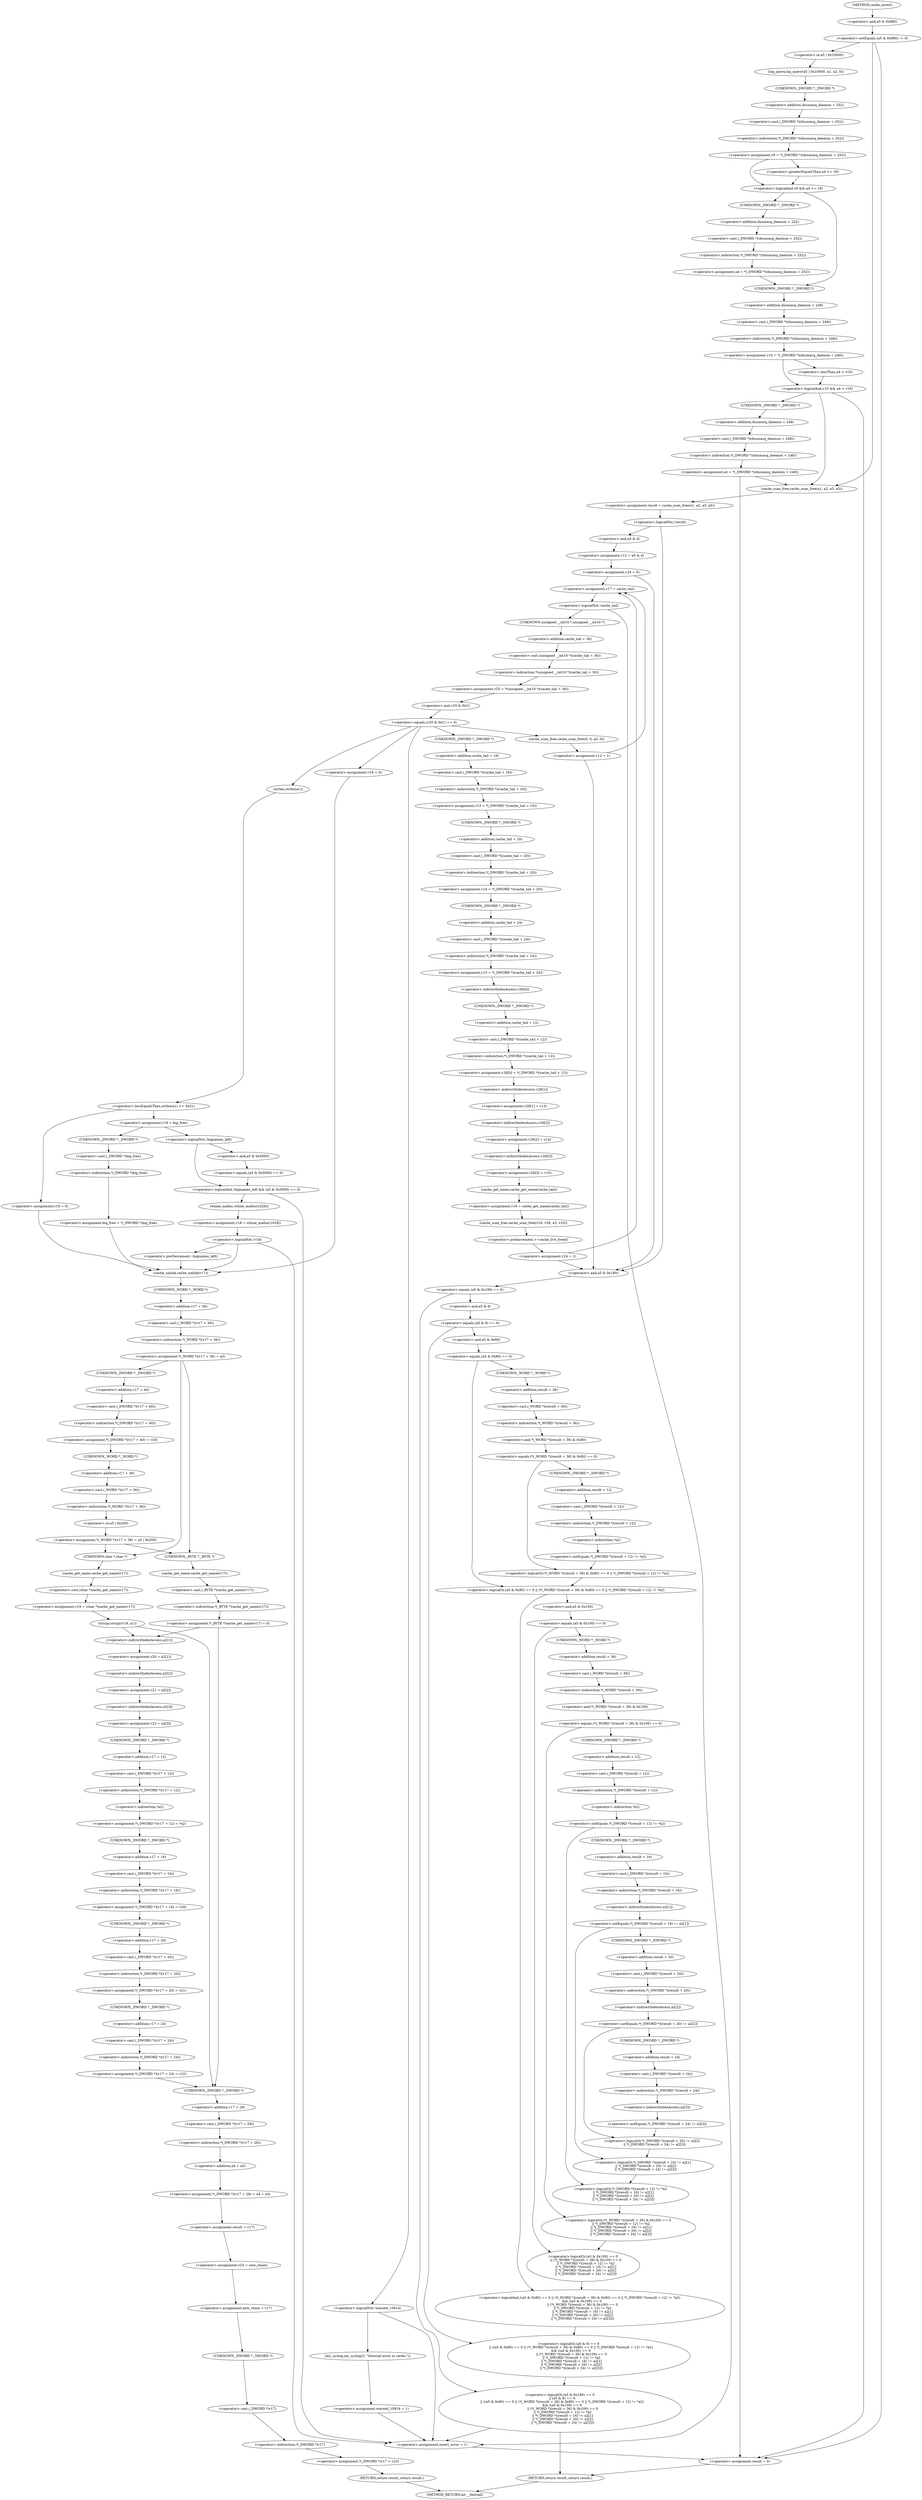 digraph cache_insert {  
"1000145" [label = "(<operator>.notEquals,(a5 & 0x980) != 0)" ]
"1000146" [label = "(<operator>.and,a5 & 0x980)" ]
"1000151" [label = "(log_query,log_query(a5 | 0x10000, a1, a2, 0))" ]
"1000152" [label = "(<operator>.or,a5 | 0x10000)" ]
"1000158" [label = "(<operator>.assignment,v9 = *(_DWORD *)(dnsmasq_daemon + 252))" ]
"1000160" [label = "(<operator>.indirection,*(_DWORD *)(dnsmasq_daemon + 252))" ]
"1000161" [label = "(<operator>.cast,(_DWORD *)(dnsmasq_daemon + 252))" ]
"1000162" [label = "(UNKNOWN,_DWORD *,_DWORD *)" ]
"1000163" [label = "(<operator>.addition,dnsmasq_daemon + 252)" ]
"1000167" [label = "(<operator>.logicalAnd,v9 && a4 >= v9)" ]
"1000169" [label = "(<operator>.greaterEqualsThan,a4 >= v9)" ]
"1000172" [label = "(<operator>.assignment,a4 = *(_DWORD *)(dnsmasq_daemon + 252))" ]
"1000174" [label = "(<operator>.indirection,*(_DWORD *)(dnsmasq_daemon + 252))" ]
"1000175" [label = "(<operator>.cast,(_DWORD *)(dnsmasq_daemon + 252))" ]
"1000176" [label = "(UNKNOWN,_DWORD *,_DWORD *)" ]
"1000177" [label = "(<operator>.addition,dnsmasq_daemon + 252)" ]
"1000180" [label = "(<operator>.assignment,v10 = *(_DWORD *)(dnsmasq_daemon + 248))" ]
"1000182" [label = "(<operator>.indirection,*(_DWORD *)(dnsmasq_daemon + 248))" ]
"1000183" [label = "(<operator>.cast,(_DWORD *)(dnsmasq_daemon + 248))" ]
"1000184" [label = "(UNKNOWN,_DWORD *,_DWORD *)" ]
"1000185" [label = "(<operator>.addition,dnsmasq_daemon + 248)" ]
"1000189" [label = "(<operator>.logicalAnd,v10 && a4 < v10)" ]
"1000191" [label = "(<operator>.lessThan,a4 < v10)" ]
"1000194" [label = "(<operator>.assignment,a4 = *(_DWORD *)(dnsmasq_daemon + 248))" ]
"1000196" [label = "(<operator>.indirection,*(_DWORD *)(dnsmasq_daemon + 248))" ]
"1000197" [label = "(<operator>.cast,(_DWORD *)(dnsmasq_daemon + 248))" ]
"1000198" [label = "(UNKNOWN,_DWORD *,_DWORD *)" ]
"1000199" [label = "(<operator>.addition,dnsmasq_daemon + 248)" ]
"1000205" [label = "(<operator>.assignment,result = cache_scan_free(a1, a2, a3, a5))" ]
"1000207" [label = "(cache_scan_free,cache_scan_free(a1, a2, a3, a5))" ]
"1000213" [label = "(<operator>.logicalNot,!result)" ]
"1000216" [label = "(<operator>.assignment,v12 = a5 & 4)" ]
"1000218" [label = "(<operator>.and,a5 & 4)" ]
"1000221" [label = "(<operator>.assignment,v24 = 0)" ]
"1000227" [label = "(<operator>.assignment,v17 = cache_tail)" ]
"1000231" [label = "(<operator>.logicalNot,!cache_tail)" ]
"1000234" [label = "(<operator>.assignment,v25 = *(unsigned __int16 *)(cache_tail + 36))" ]
"1000236" [label = "(<operator>.indirection,*(unsigned __int16 *)(cache_tail + 36))" ]
"1000237" [label = "(<operator>.cast,(unsigned __int16 *)(cache_tail + 36))" ]
"1000238" [label = "(UNKNOWN,unsigned __int16 *,unsigned __int16 *)" ]
"1000239" [label = "(<operator>.addition,cache_tail + 36)" ]
"1000243" [label = "(<operator>.equals,(v25 & 0xC) == 0)" ]
"1000244" [label = "(<operator>.and,v25 & 0xC)" ]
"1000253" [label = "(<operator>.lessEqualsThan,strlen(a1) <= 0x31)" ]
"1000254" [label = "(strlen,strlen(a1))" ]
"1000258" [label = "(<operator>.assignment,v18 = 0)" ]
"1000263" [label = "(<operator>.assignment,v18 = big_free)" ]
"1000269" [label = "(<operator>.assignment,big_free = *(_DWORD *)big_free)" ]
"1000271" [label = "(<operator>.indirection,*(_DWORD *)big_free)" ]
"1000272" [label = "(<operator>.cast,(_DWORD *)big_free)" ]
"1000273" [label = "(UNKNOWN,_DWORD *,_DWORD *)" ]
"1000278" [label = "(<operator>.logicalAnd,!bignames_left && (a5 & 0x5000) == 0)" ]
"1000279" [label = "(<operator>.logicalNot,!bignames_left)" ]
"1000281" [label = "(<operator>.equals,(a5 & 0x5000) == 0)" ]
"1000282" [label = "(<operator>.and,a5 & 0x5000)" ]
"1000287" [label = "(<operator>.assignment,v18 = whine_malloc(1028))" ]
"1000289" [label = "(whine_malloc,whine_malloc(1028))" ]
"1000292" [label = "(<operator>.logicalNot,!v18)" ]
"1000297" [label = "(<operator>.preDecrement,--bignames_left)" ]
"1000301" [label = "(<operator>.assignment,v18 = 0)" ]
"1000304" [label = "(cache_unlink,cache_unlink(v17))" ]
"1000306" [label = "(<operator>.assignment,*(_WORD *)(v17 + 36) = a5)" ]
"1000307" [label = "(<operator>.indirection,*(_WORD *)(v17 + 36))" ]
"1000308" [label = "(<operator>.cast,(_WORD *)(v17 + 36))" ]
"1000309" [label = "(UNKNOWN,_WORD *,_WORD *)" ]
"1000310" [label = "(<operator>.addition,v17 + 36)" ]
"1000317" [label = "(<operator>.assignment,*(_DWORD *)(v17 + 40) = v18)" ]
"1000318" [label = "(<operator>.indirection,*(_DWORD *)(v17 + 40))" ]
"1000319" [label = "(<operator>.cast,(_DWORD *)(v17 + 40))" ]
"1000320" [label = "(UNKNOWN,_DWORD *,_DWORD *)" ]
"1000321" [label = "(<operator>.addition,v17 + 40)" ]
"1000325" [label = "(<operator>.assignment,*(_WORD *)(v17 + 36) = a5 | 0x200)" ]
"1000326" [label = "(<operator>.indirection,*(_WORD *)(v17 + 36))" ]
"1000327" [label = "(<operator>.cast,(_WORD *)(v17 + 36))" ]
"1000328" [label = "(UNKNOWN,_WORD *,_WORD *)" ]
"1000329" [label = "(<operator>.addition,v17 + 36)" ]
"1000332" [label = "(<operator>.or,a5 | 0x200)" ]
"1000338" [label = "(<operator>.assignment,v19 = (char *)cache_get_name(v17))" ]
"1000340" [label = "(<operator>.cast,(char *)cache_get_name(v17))" ]
"1000341" [label = "(UNKNOWN,char *,char *)" ]
"1000342" [label = "(cache_get_name,cache_get_name(v17))" ]
"1000344" [label = "(strcpy,strcpy(v19, a1))" ]
"1000349" [label = "(<operator>.assignment,*(_BYTE *)cache_get_name(v17) = 0)" ]
"1000350" [label = "(<operator>.indirection,*(_BYTE *)cache_get_name(v17))" ]
"1000351" [label = "(<operator>.cast,(_BYTE *)cache_get_name(v17))" ]
"1000352" [label = "(UNKNOWN,_BYTE *,_BYTE *)" ]
"1000353" [label = "(cache_get_name,cache_get_name(v17))" ]
"1000359" [label = "(<operator>.assignment,v20 = a2[1])" ]
"1000361" [label = "(<operator>.indirectIndexAccess,a2[1])" ]
"1000364" [label = "(<operator>.assignment,v21 = a2[2])" ]
"1000366" [label = "(<operator>.indirectIndexAccess,a2[2])" ]
"1000369" [label = "(<operator>.assignment,v22 = a2[3])" ]
"1000371" [label = "(<operator>.indirectIndexAccess,a2[3])" ]
"1000374" [label = "(<operator>.assignment,*(_DWORD *)(v17 + 12) = *a2)" ]
"1000375" [label = "(<operator>.indirection,*(_DWORD *)(v17 + 12))" ]
"1000376" [label = "(<operator>.cast,(_DWORD *)(v17 + 12))" ]
"1000377" [label = "(UNKNOWN,_DWORD *,_DWORD *)" ]
"1000378" [label = "(<operator>.addition,v17 + 12)" ]
"1000381" [label = "(<operator>.indirection,*a2)" ]
"1000383" [label = "(<operator>.assignment,*(_DWORD *)(v17 + 16) = v20)" ]
"1000384" [label = "(<operator>.indirection,*(_DWORD *)(v17 + 16))" ]
"1000385" [label = "(<operator>.cast,(_DWORD *)(v17 + 16))" ]
"1000386" [label = "(UNKNOWN,_DWORD *,_DWORD *)" ]
"1000387" [label = "(<operator>.addition,v17 + 16)" ]
"1000391" [label = "(<operator>.assignment,*(_DWORD *)(v17 + 20) = v21)" ]
"1000392" [label = "(<operator>.indirection,*(_DWORD *)(v17 + 20))" ]
"1000393" [label = "(<operator>.cast,(_DWORD *)(v17 + 20))" ]
"1000394" [label = "(UNKNOWN,_DWORD *,_DWORD *)" ]
"1000395" [label = "(<operator>.addition,v17 + 20)" ]
"1000399" [label = "(<operator>.assignment,*(_DWORD *)(v17 + 24) = v22)" ]
"1000400" [label = "(<operator>.indirection,*(_DWORD *)(v17 + 24))" ]
"1000401" [label = "(<operator>.cast,(_DWORD *)(v17 + 24))" ]
"1000402" [label = "(UNKNOWN,_DWORD *,_DWORD *)" ]
"1000403" [label = "(<operator>.addition,v17 + 24)" ]
"1000407" [label = "(<operator>.assignment,*(_DWORD *)(v17 + 28) = a4 + a3)" ]
"1000408" [label = "(<operator>.indirection,*(_DWORD *)(v17 + 28))" ]
"1000409" [label = "(<operator>.cast,(_DWORD *)(v17 + 28))" ]
"1000410" [label = "(UNKNOWN,_DWORD *,_DWORD *)" ]
"1000411" [label = "(<operator>.addition,v17 + 28)" ]
"1000414" [label = "(<operator>.addition,a4 + a3)" ]
"1000417" [label = "(<operator>.assignment,result = v17)" ]
"1000420" [label = "(<operator>.assignment,v23 = new_chain)" ]
"1000423" [label = "(<operator>.assignment,new_chain = v17)" ]
"1000426" [label = "(<operator>.assignment,*(_DWORD *)v17 = v23)" ]
"1000427" [label = "(<operator>.indirection,*(_DWORD *)v17)" ]
"1000428" [label = "(<operator>.cast,(_DWORD *)v17)" ]
"1000429" [label = "(UNKNOWN,_DWORD *,_DWORD *)" ]
"1000432" [label = "(RETURN,return result;,return result;)" ]
"1000438" [label = "(<operator>.logicalNot,!warned_10914)" ]
"1000441" [label = "(my_syslog,my_syslog(3, \"Internal error in cache.\"))" ]
"1000444" [label = "(<operator>.assignment,warned_10914 = 1)" ]
"1000451" [label = "(<operator>.assignment,v13 = *(_DWORD *)(cache_tail + 16))" ]
"1000453" [label = "(<operator>.indirection,*(_DWORD *)(cache_tail + 16))" ]
"1000454" [label = "(<operator>.cast,(_DWORD *)(cache_tail + 16))" ]
"1000455" [label = "(UNKNOWN,_DWORD *,_DWORD *)" ]
"1000456" [label = "(<operator>.addition,cache_tail + 16)" ]
"1000459" [label = "(<operator>.assignment,v14 = *(_DWORD *)(cache_tail + 20))" ]
"1000461" [label = "(<operator>.indirection,*(_DWORD *)(cache_tail + 20))" ]
"1000462" [label = "(<operator>.cast,(_DWORD *)(cache_tail + 20))" ]
"1000463" [label = "(UNKNOWN,_DWORD *,_DWORD *)" ]
"1000464" [label = "(<operator>.addition,cache_tail + 20)" ]
"1000467" [label = "(<operator>.assignment,v15 = *(_DWORD *)(cache_tail + 24))" ]
"1000469" [label = "(<operator>.indirection,*(_DWORD *)(cache_tail + 24))" ]
"1000470" [label = "(<operator>.cast,(_DWORD *)(cache_tail + 24))" ]
"1000471" [label = "(UNKNOWN,_DWORD *,_DWORD *)" ]
"1000472" [label = "(<operator>.addition,cache_tail + 24)" ]
"1000475" [label = "(<operator>.assignment,v26[0] = *(_DWORD *)(cache_tail + 12))" ]
"1000476" [label = "(<operator>.indirectIndexAccess,v26[0])" ]
"1000479" [label = "(<operator>.indirection,*(_DWORD *)(cache_tail + 12))" ]
"1000480" [label = "(<operator>.cast,(_DWORD *)(cache_tail + 12))" ]
"1000481" [label = "(UNKNOWN,_DWORD *,_DWORD *)" ]
"1000482" [label = "(<operator>.addition,cache_tail + 12)" ]
"1000485" [label = "(<operator>.assignment,v26[1] = v13)" ]
"1000486" [label = "(<operator>.indirectIndexAccess,v26[1])" ]
"1000490" [label = "(<operator>.assignment,v26[2] = v14)" ]
"1000491" [label = "(<operator>.indirectIndexAccess,v26[2])" ]
"1000495" [label = "(<operator>.assignment,v26[3] = v15)" ]
"1000496" [label = "(<operator>.indirectIndexAccess,v26[3])" ]
"1000500" [label = "(<operator>.assignment,v16 = cache_get_name(cache_tail))" ]
"1000502" [label = "(cache_get_name,cache_get_name(cache_tail))" ]
"1000504" [label = "(cache_scan_free,cache_scan_free(v16, v26, a3, v25))" ]
"1000509" [label = "(<operator>.preIncrement,++cache_live_freed)" ]
"1000511" [label = "(<operator>.assignment,v24 = 1)" ]
"1000516" [label = "(cache_scan_free,cache_scan_free(0, 0, a3, 0))" ]
"1000521" [label = "(<operator>.assignment,v12 = 1)" ]
"1000525" [label = "(<operator>.logicalOr,(a5 & 0x180) == 0\n    || (a5 & 8) == 0\n    || ((a5 & 0x80) == 0 || (*(_WORD *)(result + 36) & 0x80) == 0 || *(_DWORD *)(result + 12) != *a2)\n    && ((a5 & 0x100) == 0\n     || (*(_WORD *)(result + 36) & 0x100) == 0\n     || *(_DWORD *)(result + 12) != *a2\n     || *(_DWORD *)(result + 16) != a2[1]\n     || *(_DWORD *)(result + 20) != a2[2]\n     || *(_DWORD *)(result + 24) != a2[3]))" ]
"1000526" [label = "(<operator>.equals,(a5 & 0x180) == 0)" ]
"1000527" [label = "(<operator>.and,a5 & 0x180)" ]
"1000531" [label = "(<operator>.logicalOr,(a5 & 8) == 0\n    || ((a5 & 0x80) == 0 || (*(_WORD *)(result + 36) & 0x80) == 0 || *(_DWORD *)(result + 12) != *a2)\n    && ((a5 & 0x100) == 0\n     || (*(_WORD *)(result + 36) & 0x100) == 0\n     || *(_DWORD *)(result + 12) != *a2\n     || *(_DWORD *)(result + 16) != a2[1]\n     || *(_DWORD *)(result + 20) != a2[2]\n     || *(_DWORD *)(result + 24) != a2[3]))" ]
"1000532" [label = "(<operator>.equals,(a5 & 8) == 0)" ]
"1000533" [label = "(<operator>.and,a5 & 8)" ]
"1000537" [label = "(<operator>.logicalAnd,((a5 & 0x80) == 0 || (*(_WORD *)(result + 36) & 0x80) == 0 || *(_DWORD *)(result + 12) != *a2)\n    && ((a5 & 0x100) == 0\n     || (*(_WORD *)(result + 36) & 0x100) == 0\n     || *(_DWORD *)(result + 12) != *a2\n     || *(_DWORD *)(result + 16) != a2[1]\n     || *(_DWORD *)(result + 20) != a2[2]\n     || *(_DWORD *)(result + 24) != a2[3]))" ]
"1000538" [label = "(<operator>.logicalOr,(a5 & 0x80) == 0 || (*(_WORD *)(result + 36) & 0x80) == 0 || *(_DWORD *)(result + 12) != *a2)" ]
"1000539" [label = "(<operator>.equals,(a5 & 0x80) == 0)" ]
"1000540" [label = "(<operator>.and,a5 & 0x80)" ]
"1000544" [label = "(<operator>.logicalOr,(*(_WORD *)(result + 36) & 0x80) == 0 || *(_DWORD *)(result + 12) != *a2)" ]
"1000545" [label = "(<operator>.equals,(*(_WORD *)(result + 36) & 0x80) == 0)" ]
"1000546" [label = "(<operator>.and,*(_WORD *)(result + 36) & 0x80)" ]
"1000547" [label = "(<operator>.indirection,*(_WORD *)(result + 36))" ]
"1000548" [label = "(<operator>.cast,(_WORD *)(result + 36))" ]
"1000549" [label = "(UNKNOWN,_WORD *,_WORD *)" ]
"1000550" [label = "(<operator>.addition,result + 36)" ]
"1000555" [label = "(<operator>.notEquals,*(_DWORD *)(result + 12) != *a2)" ]
"1000556" [label = "(<operator>.indirection,*(_DWORD *)(result + 12))" ]
"1000557" [label = "(<operator>.cast,(_DWORD *)(result + 12))" ]
"1000558" [label = "(UNKNOWN,_DWORD *,_DWORD *)" ]
"1000559" [label = "(<operator>.addition,result + 12)" ]
"1000562" [label = "(<operator>.indirection,*a2)" ]
"1000564" [label = "(<operator>.logicalOr,(a5 & 0x100) == 0\n     || (*(_WORD *)(result + 36) & 0x100) == 0\n     || *(_DWORD *)(result + 12) != *a2\n     || *(_DWORD *)(result + 16) != a2[1]\n     || *(_DWORD *)(result + 20) != a2[2]\n     || *(_DWORD *)(result + 24) != a2[3])" ]
"1000565" [label = "(<operator>.equals,(a5 & 0x100) == 0)" ]
"1000566" [label = "(<operator>.and,a5 & 0x100)" ]
"1000570" [label = "(<operator>.logicalOr,(*(_WORD *)(result + 36) & 0x100) == 0\n     || *(_DWORD *)(result + 12) != *a2\n     || *(_DWORD *)(result + 16) != a2[1]\n     || *(_DWORD *)(result + 20) != a2[2]\n     || *(_DWORD *)(result + 24) != a2[3])" ]
"1000571" [label = "(<operator>.equals,(*(_WORD *)(result + 36) & 0x100) == 0)" ]
"1000572" [label = "(<operator>.and,*(_WORD *)(result + 36) & 0x100)" ]
"1000573" [label = "(<operator>.indirection,*(_WORD *)(result + 36))" ]
"1000574" [label = "(<operator>.cast,(_WORD *)(result + 36))" ]
"1000575" [label = "(UNKNOWN,_WORD *,_WORD *)" ]
"1000576" [label = "(<operator>.addition,result + 36)" ]
"1000581" [label = "(<operator>.logicalOr,*(_DWORD *)(result + 12) != *a2\n     || *(_DWORD *)(result + 16) != a2[1]\n     || *(_DWORD *)(result + 20) != a2[2]\n     || *(_DWORD *)(result + 24) != a2[3])" ]
"1000582" [label = "(<operator>.notEquals,*(_DWORD *)(result + 12) != *a2)" ]
"1000583" [label = "(<operator>.indirection,*(_DWORD *)(result + 12))" ]
"1000584" [label = "(<operator>.cast,(_DWORD *)(result + 12))" ]
"1000585" [label = "(UNKNOWN,_DWORD *,_DWORD *)" ]
"1000586" [label = "(<operator>.addition,result + 12)" ]
"1000589" [label = "(<operator>.indirection,*a2)" ]
"1000591" [label = "(<operator>.logicalOr,*(_DWORD *)(result + 16) != a2[1]\n     || *(_DWORD *)(result + 20) != a2[2]\n     || *(_DWORD *)(result + 24) != a2[3])" ]
"1000592" [label = "(<operator>.notEquals,*(_DWORD *)(result + 16) != a2[1])" ]
"1000593" [label = "(<operator>.indirection,*(_DWORD *)(result + 16))" ]
"1000594" [label = "(<operator>.cast,(_DWORD *)(result + 16))" ]
"1000595" [label = "(UNKNOWN,_DWORD *,_DWORD *)" ]
"1000596" [label = "(<operator>.addition,result + 16)" ]
"1000599" [label = "(<operator>.indirectIndexAccess,a2[1])" ]
"1000602" [label = "(<operator>.logicalOr,*(_DWORD *)(result + 20) != a2[2]\n     || *(_DWORD *)(result + 24) != a2[3])" ]
"1000603" [label = "(<operator>.notEquals,*(_DWORD *)(result + 20) != a2[2])" ]
"1000604" [label = "(<operator>.indirection,*(_DWORD *)(result + 20))" ]
"1000605" [label = "(<operator>.cast,(_DWORD *)(result + 20))" ]
"1000606" [label = "(UNKNOWN,_DWORD *,_DWORD *)" ]
"1000607" [label = "(<operator>.addition,result + 20)" ]
"1000610" [label = "(<operator>.indirectIndexAccess,a2[2])" ]
"1000613" [label = "(<operator>.notEquals,*(_DWORD *)(result + 24) != a2[3])" ]
"1000614" [label = "(<operator>.indirection,*(_DWORD *)(result + 24))" ]
"1000615" [label = "(<operator>.cast,(_DWORD *)(result + 24))" ]
"1000616" [label = "(UNKNOWN,_DWORD *,_DWORD *)" ]
"1000617" [label = "(<operator>.addition,result + 24)" ]
"1000620" [label = "(<operator>.indirectIndexAccess,a2[3])" ]
"1000625" [label = "(<operator>.assignment,insert_error = 1)" ]
"1000629" [label = "(<operator>.assignment,result = 0)" ]
"1000632" [label = "(RETURN,return result;,return result;)" ]
"1000119" [label = "(METHOD,cache_insert)" ]
"1000634" [label = "(METHOD_RETURN,int __fastcall)" ]
  "1000145" -> "1000152" 
  "1000145" -> "1000629" 
  "1000145" -> "1000207" 
  "1000146" -> "1000145" 
  "1000151" -> "1000162" 
  "1000152" -> "1000151" 
  "1000158" -> "1000167" 
  "1000158" -> "1000169" 
  "1000160" -> "1000158" 
  "1000161" -> "1000160" 
  "1000162" -> "1000163" 
  "1000163" -> "1000161" 
  "1000167" -> "1000176" 
  "1000167" -> "1000184" 
  "1000169" -> "1000167" 
  "1000172" -> "1000184" 
  "1000174" -> "1000172" 
  "1000175" -> "1000174" 
  "1000176" -> "1000177" 
  "1000177" -> "1000175" 
  "1000180" -> "1000189" 
  "1000180" -> "1000191" 
  "1000182" -> "1000180" 
  "1000183" -> "1000182" 
  "1000184" -> "1000185" 
  "1000185" -> "1000183" 
  "1000189" -> "1000198" 
  "1000189" -> "1000629" 
  "1000189" -> "1000207" 
  "1000191" -> "1000189" 
  "1000194" -> "1000629" 
  "1000194" -> "1000207" 
  "1000196" -> "1000194" 
  "1000197" -> "1000196" 
  "1000198" -> "1000199" 
  "1000199" -> "1000197" 
  "1000205" -> "1000213" 
  "1000207" -> "1000205" 
  "1000213" -> "1000218" 
  "1000213" -> "1000527" 
  "1000216" -> "1000221" 
  "1000218" -> "1000216" 
  "1000221" -> "1000227" 
  "1000221" -> "1000527" 
  "1000227" -> "1000231" 
  "1000231" -> "1000625" 
  "1000231" -> "1000238" 
  "1000234" -> "1000244" 
  "1000236" -> "1000234" 
  "1000237" -> "1000236" 
  "1000238" -> "1000239" 
  "1000239" -> "1000237" 
  "1000243" -> "1000254" 
  "1000243" -> "1000301" 
  "1000243" -> "1000438" 
  "1000243" -> "1000455" 
  "1000243" -> "1000516" 
  "1000244" -> "1000243" 
  "1000253" -> "1000258" 
  "1000253" -> "1000263" 
  "1000254" -> "1000253" 
  "1000258" -> "1000304" 
  "1000263" -> "1000273" 
  "1000263" -> "1000279" 
  "1000269" -> "1000304" 
  "1000271" -> "1000269" 
  "1000272" -> "1000271" 
  "1000273" -> "1000272" 
  "1000278" -> "1000625" 
  "1000278" -> "1000289" 
  "1000279" -> "1000278" 
  "1000279" -> "1000282" 
  "1000281" -> "1000278" 
  "1000282" -> "1000281" 
  "1000287" -> "1000292" 
  "1000289" -> "1000287" 
  "1000292" -> "1000625" 
  "1000292" -> "1000297" 
  "1000292" -> "1000304" 
  "1000297" -> "1000304" 
  "1000301" -> "1000304" 
  "1000304" -> "1000309" 
  "1000306" -> "1000320" 
  "1000306" -> "1000352" 
  "1000306" -> "1000341" 
  "1000307" -> "1000306" 
  "1000308" -> "1000307" 
  "1000309" -> "1000310" 
  "1000310" -> "1000308" 
  "1000317" -> "1000328" 
  "1000318" -> "1000317" 
  "1000319" -> "1000318" 
  "1000320" -> "1000321" 
  "1000321" -> "1000319" 
  "1000325" -> "1000352" 
  "1000325" -> "1000341" 
  "1000326" -> "1000332" 
  "1000327" -> "1000326" 
  "1000328" -> "1000329" 
  "1000329" -> "1000327" 
  "1000332" -> "1000325" 
  "1000338" -> "1000344" 
  "1000340" -> "1000338" 
  "1000341" -> "1000342" 
  "1000342" -> "1000340" 
  "1000344" -> "1000410" 
  "1000344" -> "1000361" 
  "1000349" -> "1000410" 
  "1000349" -> "1000361" 
  "1000350" -> "1000349" 
  "1000351" -> "1000350" 
  "1000352" -> "1000353" 
  "1000353" -> "1000351" 
  "1000359" -> "1000366" 
  "1000361" -> "1000359" 
  "1000364" -> "1000371" 
  "1000366" -> "1000364" 
  "1000369" -> "1000377" 
  "1000371" -> "1000369" 
  "1000374" -> "1000386" 
  "1000375" -> "1000381" 
  "1000376" -> "1000375" 
  "1000377" -> "1000378" 
  "1000378" -> "1000376" 
  "1000381" -> "1000374" 
  "1000383" -> "1000394" 
  "1000384" -> "1000383" 
  "1000385" -> "1000384" 
  "1000386" -> "1000387" 
  "1000387" -> "1000385" 
  "1000391" -> "1000402" 
  "1000392" -> "1000391" 
  "1000393" -> "1000392" 
  "1000394" -> "1000395" 
  "1000395" -> "1000393" 
  "1000399" -> "1000410" 
  "1000400" -> "1000399" 
  "1000401" -> "1000400" 
  "1000402" -> "1000403" 
  "1000403" -> "1000401" 
  "1000407" -> "1000417" 
  "1000408" -> "1000414" 
  "1000409" -> "1000408" 
  "1000410" -> "1000411" 
  "1000411" -> "1000409" 
  "1000414" -> "1000407" 
  "1000417" -> "1000420" 
  "1000420" -> "1000423" 
  "1000423" -> "1000429" 
  "1000426" -> "1000432" 
  "1000427" -> "1000426" 
  "1000428" -> "1000427" 
  "1000429" -> "1000428" 
  "1000432" -> "1000634" 
  "1000438" -> "1000441" 
  "1000438" -> "1000625" 
  "1000441" -> "1000444" 
  "1000444" -> "1000625" 
  "1000451" -> "1000463" 
  "1000453" -> "1000451" 
  "1000454" -> "1000453" 
  "1000455" -> "1000456" 
  "1000456" -> "1000454" 
  "1000459" -> "1000471" 
  "1000461" -> "1000459" 
  "1000462" -> "1000461" 
  "1000463" -> "1000464" 
  "1000464" -> "1000462" 
  "1000467" -> "1000476" 
  "1000469" -> "1000467" 
  "1000470" -> "1000469" 
  "1000471" -> "1000472" 
  "1000472" -> "1000470" 
  "1000475" -> "1000486" 
  "1000476" -> "1000481" 
  "1000479" -> "1000475" 
  "1000480" -> "1000479" 
  "1000481" -> "1000482" 
  "1000482" -> "1000480" 
  "1000485" -> "1000491" 
  "1000486" -> "1000485" 
  "1000490" -> "1000496" 
  "1000491" -> "1000490" 
  "1000495" -> "1000502" 
  "1000496" -> "1000495" 
  "1000500" -> "1000504" 
  "1000502" -> "1000500" 
  "1000504" -> "1000509" 
  "1000509" -> "1000511" 
  "1000511" -> "1000227" 
  "1000511" -> "1000527" 
  "1000516" -> "1000521" 
  "1000521" -> "1000227" 
  "1000521" -> "1000527" 
  "1000525" -> "1000625" 
  "1000525" -> "1000632" 
  "1000526" -> "1000525" 
  "1000526" -> "1000533" 
  "1000527" -> "1000526" 
  "1000531" -> "1000525" 
  "1000532" -> "1000531" 
  "1000532" -> "1000540" 
  "1000533" -> "1000532" 
  "1000537" -> "1000531" 
  "1000538" -> "1000537" 
  "1000538" -> "1000566" 
  "1000539" -> "1000549" 
  "1000539" -> "1000538" 
  "1000540" -> "1000539" 
  "1000544" -> "1000538" 
  "1000545" -> "1000558" 
  "1000545" -> "1000544" 
  "1000546" -> "1000545" 
  "1000547" -> "1000546" 
  "1000548" -> "1000547" 
  "1000549" -> "1000550" 
  "1000550" -> "1000548" 
  "1000555" -> "1000544" 
  "1000556" -> "1000562" 
  "1000557" -> "1000556" 
  "1000558" -> "1000559" 
  "1000559" -> "1000557" 
  "1000562" -> "1000555" 
  "1000564" -> "1000537" 
  "1000565" -> "1000575" 
  "1000565" -> "1000564" 
  "1000566" -> "1000565" 
  "1000570" -> "1000564" 
  "1000571" -> "1000585" 
  "1000571" -> "1000570" 
  "1000572" -> "1000571" 
  "1000573" -> "1000572" 
  "1000574" -> "1000573" 
  "1000575" -> "1000576" 
  "1000576" -> "1000574" 
  "1000581" -> "1000570" 
  "1000582" -> "1000595" 
  "1000582" -> "1000581" 
  "1000583" -> "1000589" 
  "1000584" -> "1000583" 
  "1000585" -> "1000586" 
  "1000586" -> "1000584" 
  "1000589" -> "1000582" 
  "1000591" -> "1000581" 
  "1000592" -> "1000606" 
  "1000592" -> "1000591" 
  "1000593" -> "1000599" 
  "1000594" -> "1000593" 
  "1000595" -> "1000596" 
  "1000596" -> "1000594" 
  "1000599" -> "1000592" 
  "1000602" -> "1000591" 
  "1000603" -> "1000616" 
  "1000603" -> "1000602" 
  "1000604" -> "1000610" 
  "1000605" -> "1000604" 
  "1000606" -> "1000607" 
  "1000607" -> "1000605" 
  "1000610" -> "1000603" 
  "1000613" -> "1000602" 
  "1000614" -> "1000620" 
  "1000615" -> "1000614" 
  "1000616" -> "1000617" 
  "1000617" -> "1000615" 
  "1000620" -> "1000613" 
  "1000625" -> "1000629" 
  "1000629" -> "1000632" 
  "1000632" -> "1000634" 
  "1000119" -> "1000146" 
}
